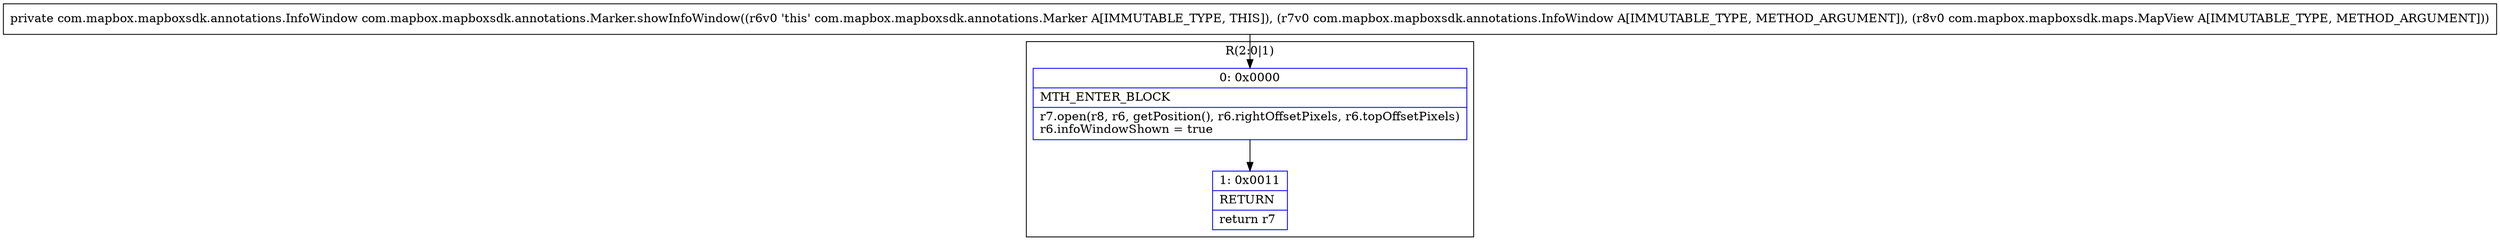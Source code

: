 digraph "CFG forcom.mapbox.mapboxsdk.annotations.Marker.showInfoWindow(Lcom\/mapbox\/mapboxsdk\/annotations\/InfoWindow;Lcom\/mapbox\/mapboxsdk\/maps\/MapView;)Lcom\/mapbox\/mapboxsdk\/annotations\/InfoWindow;" {
subgraph cluster_Region_969648050 {
label = "R(2:0|1)";
node [shape=record,color=blue];
Node_0 [shape=record,label="{0\:\ 0x0000|MTH_ENTER_BLOCK\l|r7.open(r8, r6, getPosition(), r6.rightOffsetPixels, r6.topOffsetPixels)\lr6.infoWindowShown = true\l}"];
Node_1 [shape=record,label="{1\:\ 0x0011|RETURN\l|return r7\l}"];
}
MethodNode[shape=record,label="{private com.mapbox.mapboxsdk.annotations.InfoWindow com.mapbox.mapboxsdk.annotations.Marker.showInfoWindow((r6v0 'this' com.mapbox.mapboxsdk.annotations.Marker A[IMMUTABLE_TYPE, THIS]), (r7v0 com.mapbox.mapboxsdk.annotations.InfoWindow A[IMMUTABLE_TYPE, METHOD_ARGUMENT]), (r8v0 com.mapbox.mapboxsdk.maps.MapView A[IMMUTABLE_TYPE, METHOD_ARGUMENT])) }"];
MethodNode -> Node_0;
Node_0 -> Node_1;
}


